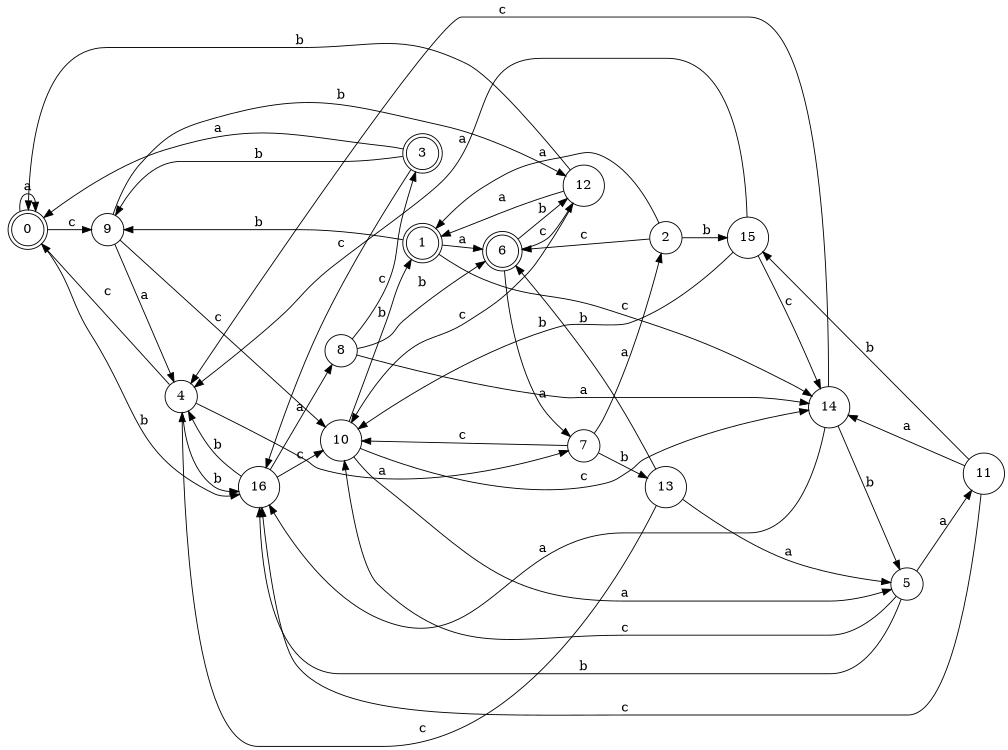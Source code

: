 digraph n14_9 {
__start0 [label="" shape="none"];

rankdir=LR;
size="8,5";

s0 [style="rounded,filled", color="black", fillcolor="white" shape="doublecircle", label="0"];
s1 [style="rounded,filled", color="black", fillcolor="white" shape="doublecircle", label="1"];
s2 [style="filled", color="black", fillcolor="white" shape="circle", label="2"];
s3 [style="rounded,filled", color="black", fillcolor="white" shape="doublecircle", label="3"];
s4 [style="filled", color="black", fillcolor="white" shape="circle", label="4"];
s5 [style="filled", color="black", fillcolor="white" shape="circle", label="5"];
s6 [style="rounded,filled", color="black", fillcolor="white" shape="doublecircle", label="6"];
s7 [style="filled", color="black", fillcolor="white" shape="circle", label="7"];
s8 [style="filled", color="black", fillcolor="white" shape="circle", label="8"];
s9 [style="filled", color="black", fillcolor="white" shape="circle", label="9"];
s10 [style="filled", color="black", fillcolor="white" shape="circle", label="10"];
s11 [style="filled", color="black", fillcolor="white" shape="circle", label="11"];
s12 [style="filled", color="black", fillcolor="white" shape="circle", label="12"];
s13 [style="filled", color="black", fillcolor="white" shape="circle", label="13"];
s14 [style="filled", color="black", fillcolor="white" shape="circle", label="14"];
s15 [style="filled", color="black", fillcolor="white" shape="circle", label="15"];
s16 [style="filled", color="black", fillcolor="white" shape="circle", label="16"];
s0 -> s0 [label="a"];
s0 -> s16 [label="b"];
s0 -> s9 [label="c"];
s1 -> s6 [label="a"];
s1 -> s9 [label="b"];
s1 -> s14 [label="c"];
s2 -> s1 [label="a"];
s2 -> s15 [label="b"];
s2 -> s6 [label="c"];
s3 -> s0 [label="a"];
s3 -> s9 [label="b"];
s3 -> s16 [label="c"];
s4 -> s7 [label="a"];
s4 -> s16 [label="b"];
s4 -> s0 [label="c"];
s5 -> s11 [label="a"];
s5 -> s16 [label="b"];
s5 -> s10 [label="c"];
s6 -> s7 [label="a"];
s6 -> s12 [label="b"];
s6 -> s12 [label="c"];
s7 -> s2 [label="a"];
s7 -> s13 [label="b"];
s7 -> s10 [label="c"];
s8 -> s14 [label="a"];
s8 -> s6 [label="b"];
s8 -> s3 [label="c"];
s9 -> s4 [label="a"];
s9 -> s12 [label="b"];
s9 -> s10 [label="c"];
s10 -> s5 [label="a"];
s10 -> s1 [label="b"];
s10 -> s14 [label="c"];
s11 -> s14 [label="a"];
s11 -> s15 [label="b"];
s11 -> s16 [label="c"];
s12 -> s1 [label="a"];
s12 -> s0 [label="b"];
s12 -> s10 [label="c"];
s13 -> s5 [label="a"];
s13 -> s6 [label="b"];
s13 -> s4 [label="c"];
s14 -> s16 [label="a"];
s14 -> s5 [label="b"];
s14 -> s4 [label="c"];
s15 -> s4 [label="a"];
s15 -> s10 [label="b"];
s15 -> s14 [label="c"];
s16 -> s8 [label="a"];
s16 -> s4 [label="b"];
s16 -> s10 [label="c"];

}